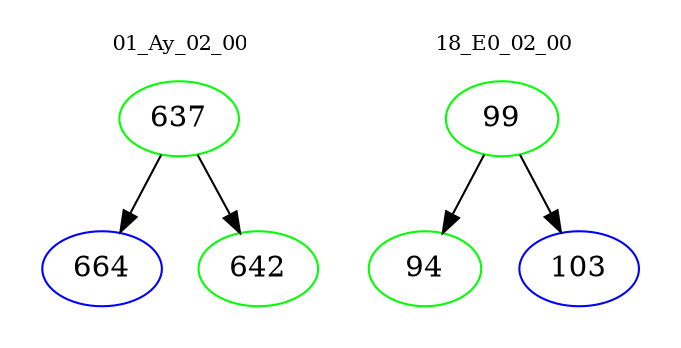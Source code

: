 digraph{
subgraph cluster_0 {
color = white
label = "01_Ay_02_00";
fontsize=10;
T0_637 [label="637", color="green"]
T0_637 -> T0_664 [color="black"]
T0_664 [label="664", color="blue"]
T0_637 -> T0_642 [color="black"]
T0_642 [label="642", color="green"]
}
subgraph cluster_1 {
color = white
label = "18_E0_02_00";
fontsize=10;
T1_99 [label="99", color="green"]
T1_99 -> T1_94 [color="black"]
T1_94 [label="94", color="green"]
T1_99 -> T1_103 [color="black"]
T1_103 [label="103", color="blue"]
}
}
